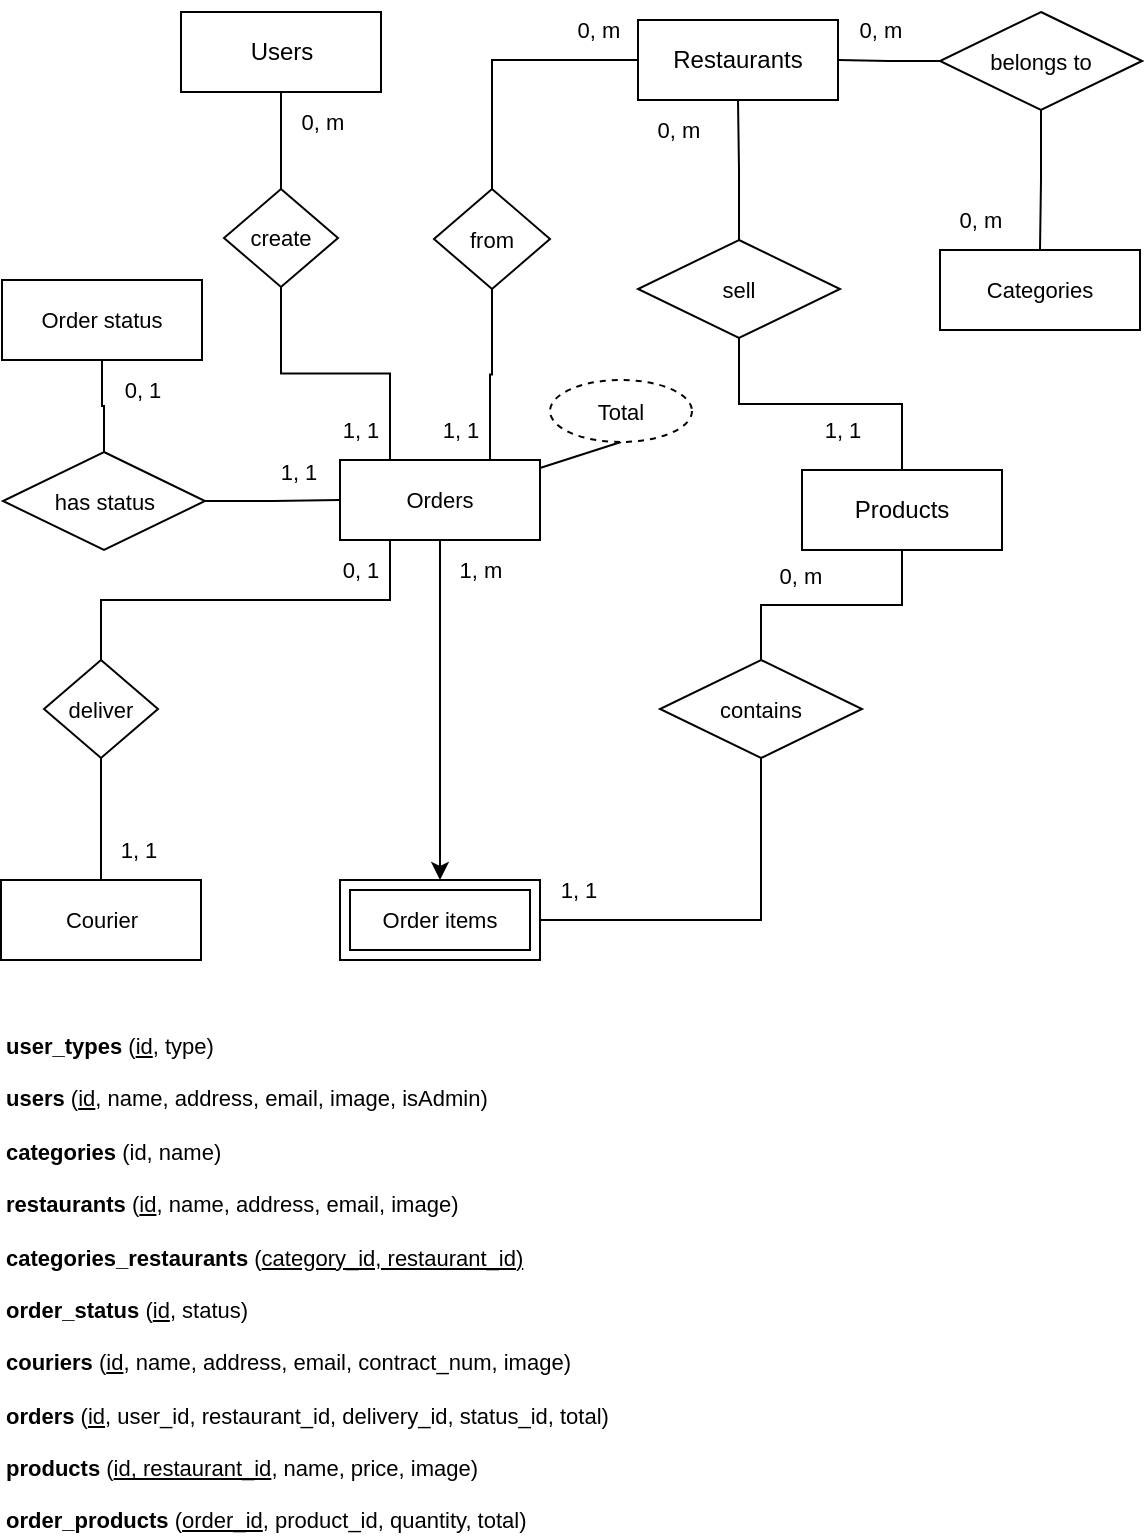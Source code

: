 <mxfile version="24.6.1" type="device">
  <diagram id="R2lEEEUBdFMjLlhIrx00" name="Page-1">
    <mxGraphModel dx="658" dy="501" grid="1" gridSize="10" guides="1" tooltips="1" connect="1" arrows="1" fold="1" page="1" pageScale="1" pageWidth="850" pageHeight="1100" math="0" shadow="0" extFonts="Permanent Marker^https://fonts.googleapis.com/css?family=Permanent+Marker">
      <root>
        <mxCell id="0" />
        <mxCell id="1" parent="0" />
        <mxCell id="Yes6S0NPDf8ja0InqqHs-1" value="Restaurants" style="whiteSpace=wrap;html=1;align=center;" vertex="1" parent="1">
          <mxGeometry x="469" y="360" width="100" height="40" as="geometry" />
        </mxCell>
        <mxCell id="Yes6S0NPDf8ja0InqqHs-3" value="Users" style="whiteSpace=wrap;html=1;align=center;" vertex="1" parent="1">
          <mxGeometry x="240.5" y="356" width="100" height="40" as="geometry" />
        </mxCell>
        <mxCell id="Yes6S0NPDf8ja0InqqHs-18" value="Products" style="whiteSpace=wrap;html=1;align=center;" vertex="1" parent="1">
          <mxGeometry x="551" y="585" width="100" height="40" as="geometry" />
        </mxCell>
        <mxCell id="Yes6S0NPDf8ja0InqqHs-20" style="edgeStyle=orthogonalEdgeStyle;rounded=0;orthogonalLoop=1;jettySize=auto;html=1;entryX=0.5;entryY=1;entryDx=0;entryDy=0;endArrow=none;endFill=0;" edge="1" parent="1" source="Yes6S0NPDf8ja0InqqHs-19" target="Yes6S0NPDf8ja0InqqHs-1">
          <mxGeometry relative="1" as="geometry" />
        </mxCell>
        <mxCell id="Yes6S0NPDf8ja0InqqHs-21" style="edgeStyle=orthogonalEdgeStyle;shape=connector;rounded=0;orthogonalLoop=1;jettySize=auto;html=1;entryX=0.5;entryY=0;entryDx=0;entryDy=0;strokeColor=default;align=center;verticalAlign=middle;fontFamily=Helvetica;fontSize=11;fontColor=default;labelBackgroundColor=default;endArrow=none;endFill=0;" edge="1" parent="1" source="Yes6S0NPDf8ja0InqqHs-19" target="Yes6S0NPDf8ja0InqqHs-18">
          <mxGeometry relative="1" as="geometry" />
        </mxCell>
        <mxCell id="Yes6S0NPDf8ja0InqqHs-19" value="sell" style="shape=rhombus;perimeter=rhombusPerimeter;whiteSpace=wrap;html=1;align=center;fontFamily=Helvetica;fontSize=11;fontColor=default;labelBackgroundColor=default;" vertex="1" parent="1">
          <mxGeometry x="469" y="470" width="101" height="49" as="geometry" />
        </mxCell>
        <mxCell id="Yes6S0NPDf8ja0InqqHs-25" style="edgeStyle=orthogonalEdgeStyle;shape=connector;rounded=0;orthogonalLoop=1;jettySize=auto;html=1;entryX=0.5;entryY=1;entryDx=0;entryDy=0;strokeColor=default;align=center;verticalAlign=middle;fontFamily=Helvetica;fontSize=11;fontColor=default;labelBackgroundColor=default;endArrow=none;endFill=0;exitX=0.25;exitY=0;exitDx=0;exitDy=0;" edge="1" parent="1" source="Yes6S0NPDf8ja0InqqHs-22" target="Yes6S0NPDf8ja0InqqHs-23">
          <mxGeometry relative="1" as="geometry" />
        </mxCell>
        <mxCell id="Yes6S0NPDf8ja0InqqHs-28" style="edgeStyle=orthogonalEdgeStyle;shape=connector;rounded=0;orthogonalLoop=1;jettySize=auto;html=1;entryX=0.5;entryY=0;entryDx=0;entryDy=0;strokeColor=default;align=center;verticalAlign=middle;fontFamily=Helvetica;fontSize=11;fontColor=default;labelBackgroundColor=default;endArrow=classic;endFill=1;" edge="1" parent="1" source="Yes6S0NPDf8ja0InqqHs-22" target="Yes6S0NPDf8ja0InqqHs-30">
          <mxGeometry relative="1" as="geometry">
            <mxPoint x="369.5" y="680" as="targetPoint" />
          </mxGeometry>
        </mxCell>
        <mxCell id="Yes6S0NPDf8ja0InqqHs-35" style="shape=connector;rounded=0;orthogonalLoop=1;jettySize=auto;html=1;entryX=0.5;entryY=1;entryDx=0;entryDy=0;strokeColor=default;align=center;verticalAlign=middle;fontFamily=Helvetica;fontSize=11;fontColor=default;labelBackgroundColor=default;endArrow=none;endFill=0;" edge="1" parent="1" source="Yes6S0NPDf8ja0InqqHs-22" target="Yes6S0NPDf8ja0InqqHs-34">
          <mxGeometry relative="1" as="geometry" />
        </mxCell>
        <mxCell id="Yes6S0NPDf8ja0InqqHs-22" value="Orders" style="whiteSpace=wrap;html=1;align=center;fontFamily=Helvetica;fontSize=11;fontColor=default;labelBackgroundColor=default;" vertex="1" parent="1">
          <mxGeometry x="320" y="580" width="100" height="40" as="geometry" />
        </mxCell>
        <mxCell id="Yes6S0NPDf8ja0InqqHs-24" style="edgeStyle=orthogonalEdgeStyle;shape=connector;rounded=0;orthogonalLoop=1;jettySize=auto;html=1;entryX=0.5;entryY=1;entryDx=0;entryDy=0;strokeColor=default;align=center;verticalAlign=middle;fontFamily=Helvetica;fontSize=11;fontColor=default;labelBackgroundColor=default;endArrow=none;endFill=0;" edge="1" parent="1" source="Yes6S0NPDf8ja0InqqHs-23" target="Yes6S0NPDf8ja0InqqHs-3">
          <mxGeometry relative="1" as="geometry" />
        </mxCell>
        <mxCell id="Yes6S0NPDf8ja0InqqHs-23" value="create" style="shape=rhombus;perimeter=rhombusPerimeter;whiteSpace=wrap;html=1;align=center;fontFamily=Helvetica;fontSize=11;fontColor=default;labelBackgroundColor=default;" vertex="1" parent="1">
          <mxGeometry x="262" y="444.5" width="57" height="49" as="geometry" />
        </mxCell>
        <mxCell id="Yes6S0NPDf8ja0InqqHs-30" value="Order items" style="shape=ext;margin=3;double=1;whiteSpace=wrap;html=1;align=center;fontFamily=Helvetica;fontSize=11;fontColor=default;labelBackgroundColor=default;" vertex="1" parent="1">
          <mxGeometry x="320" y="790" width="100" height="40" as="geometry" />
        </mxCell>
        <mxCell id="Yes6S0NPDf8ja0InqqHs-32" style="edgeStyle=orthogonalEdgeStyle;shape=connector;rounded=0;orthogonalLoop=1;jettySize=auto;html=1;entryX=0.5;entryY=1;entryDx=0;entryDy=0;strokeColor=default;align=center;verticalAlign=middle;fontFamily=Helvetica;fontSize=11;fontColor=default;labelBackgroundColor=default;endArrow=none;endFill=0;exitX=0.5;exitY=0;exitDx=0;exitDy=0;" edge="1" parent="1" source="Yes6S0NPDf8ja0InqqHs-31" target="Yes6S0NPDf8ja0InqqHs-18">
          <mxGeometry relative="1" as="geometry" />
        </mxCell>
        <mxCell id="Yes6S0NPDf8ja0InqqHs-33" style="edgeStyle=orthogonalEdgeStyle;shape=connector;rounded=0;orthogonalLoop=1;jettySize=auto;html=1;entryX=1;entryY=0.5;entryDx=0;entryDy=0;strokeColor=default;align=center;verticalAlign=middle;fontFamily=Helvetica;fontSize=11;fontColor=default;labelBackgroundColor=default;endArrow=none;endFill=0;exitX=0.5;exitY=1;exitDx=0;exitDy=0;" edge="1" parent="1" source="Yes6S0NPDf8ja0InqqHs-31" target="Yes6S0NPDf8ja0InqqHs-30">
          <mxGeometry relative="1" as="geometry" />
        </mxCell>
        <mxCell id="Yes6S0NPDf8ja0InqqHs-31" value="contains" style="shape=rhombus;perimeter=rhombusPerimeter;whiteSpace=wrap;html=1;align=center;fontFamily=Helvetica;fontSize=11;fontColor=default;labelBackgroundColor=default;" vertex="1" parent="1">
          <mxGeometry x="480" y="680" width="101" height="49" as="geometry" />
        </mxCell>
        <mxCell id="Yes6S0NPDf8ja0InqqHs-34" value="Total" style="ellipse;whiteSpace=wrap;html=1;align=center;dashed=1;fontFamily=Helvetica;fontSize=11;fontColor=default;labelBackgroundColor=default;" vertex="1" parent="1">
          <mxGeometry x="425" y="540" width="71" height="31" as="geometry" />
        </mxCell>
        <mxCell id="Yes6S0NPDf8ja0InqqHs-57" value="0, m" style="text;html=1;align=center;verticalAlign=middle;resizable=0;points=[];autosize=1;strokeColor=none;fillColor=none;fontFamily=Helvetica;fontSize=11;fontColor=default;labelBackgroundColor=default;" vertex="1" parent="1">
          <mxGeometry x="290.5" y="396" width="40" height="30" as="geometry" />
        </mxCell>
        <mxCell id="Yes6S0NPDf8ja0InqqHs-58" value="1, 1" style="text;html=1;align=center;verticalAlign=middle;resizable=0;points=[];autosize=1;strokeColor=none;fillColor=none;fontFamily=Helvetica;fontSize=11;fontColor=default;labelBackgroundColor=default;" vertex="1" parent="1">
          <mxGeometry x="310" y="550" width="40" height="30" as="geometry" />
        </mxCell>
        <mxCell id="Yes6S0NPDf8ja0InqqHs-59" value="1, m" style="text;html=1;align=center;verticalAlign=middle;resizable=0;points=[];autosize=1;strokeColor=none;fillColor=none;fontFamily=Helvetica;fontSize=11;fontColor=default;labelBackgroundColor=default;" vertex="1" parent="1">
          <mxGeometry x="370" y="620" width="40" height="30" as="geometry" />
        </mxCell>
        <mxCell id="Yes6S0NPDf8ja0InqqHs-60" value="1, 1" style="text;html=1;align=center;verticalAlign=middle;resizable=0;points=[];autosize=1;strokeColor=none;fillColor=none;fontFamily=Helvetica;fontSize=11;fontColor=default;labelBackgroundColor=default;" vertex="1" parent="1">
          <mxGeometry x="419" y="780" width="40" height="30" as="geometry" />
        </mxCell>
        <mxCell id="Yes6S0NPDf8ja0InqqHs-61" value="0, m" style="text;html=1;align=center;verticalAlign=middle;resizable=0;points=[];autosize=1;strokeColor=none;fillColor=none;fontFamily=Helvetica;fontSize=11;fontColor=default;labelBackgroundColor=default;" vertex="1" parent="1">
          <mxGeometry x="530" y="623" width="40" height="30" as="geometry" />
        </mxCell>
        <mxCell id="Yes6S0NPDf8ja0InqqHs-62" value="1, 1" style="text;html=1;align=center;verticalAlign=middle;resizable=0;points=[];autosize=1;strokeColor=none;fillColor=none;fontFamily=Helvetica;fontSize=11;fontColor=default;labelBackgroundColor=default;" vertex="1" parent="1">
          <mxGeometry x="551" y="550" width="40" height="30" as="geometry" />
        </mxCell>
        <mxCell id="Yes6S0NPDf8ja0InqqHs-63" value="0, m" style="text;html=1;align=center;verticalAlign=middle;resizable=0;points=[];autosize=1;strokeColor=none;fillColor=none;fontFamily=Helvetica;fontSize=11;fontColor=default;labelBackgroundColor=default;" vertex="1" parent="1">
          <mxGeometry x="469" y="400" width="40" height="30" as="geometry" />
        </mxCell>
        <mxCell id="Yes6S0NPDf8ja0InqqHs-64" value="&lt;div&gt;&lt;b&gt;user_types&lt;/b&gt; (&lt;u&gt;id&lt;/u&gt;, type)&lt;br&gt;&lt;/div&gt;&lt;div&gt;&lt;br&gt;&lt;/div&gt;&lt;b&gt;users&lt;/b&gt; (&lt;u&gt;id&lt;/u&gt;, name, address, email, image, isAdmin)&lt;div&gt;&lt;br&gt;&lt;/div&gt;&lt;div&gt;&lt;b&gt;categories&lt;/b&gt; (id, name)&lt;br&gt;&lt;div&gt;&lt;br&gt;&lt;/div&gt;&lt;div&gt;&lt;b&gt;restaurants&lt;/b&gt; (&lt;u&gt;id&lt;/u&gt;, name, address, email, image)&lt;/div&gt;&lt;div&gt;&lt;br&gt;&lt;/div&gt;&lt;div&gt;&lt;b&gt;categories_restaurants&lt;/b&gt; (&lt;u&gt;category_id, restaurant_id)&lt;/u&gt;&lt;/div&gt;&lt;div&gt;&lt;br&gt;&lt;/div&gt;&lt;div&gt;&lt;b&gt;order_status&lt;/b&gt; (&lt;u&gt;id&lt;/u&gt;, status)&lt;/div&gt;&lt;div&gt;&lt;br&gt;&lt;/div&gt;&lt;div&gt;&lt;b&gt;couriers&lt;/b&gt; (&lt;u&gt;id&lt;/u&gt;, name, address, email, contract_num, image)&lt;/div&gt;&lt;div&gt;&lt;br&gt;&lt;/div&gt;&lt;div&gt;&lt;b&gt;orders&lt;/b&gt; (&lt;u&gt;id&lt;/u&gt;, user_id, restaurant_id, delivery_id, status_id, total)&lt;/div&gt;&lt;div&gt;&lt;br&gt;&lt;/div&gt;&lt;div&gt;&lt;b&gt;products&lt;/b&gt; (&lt;u&gt;id, restaurant_id&lt;/u&gt;, name, price, image)&lt;/div&gt;&lt;div&gt;&lt;br&gt;&lt;/div&gt;&lt;div&gt;&lt;b&gt;order_products&lt;/b&gt;&amp;nbsp;(&lt;u&gt;order_id&lt;/u&gt;, product_id, quantity, total)&lt;/div&gt;&lt;/div&gt;" style="text;html=1;align=left;verticalAlign=top;whiteSpace=wrap;rounded=0;fontFamily=Helvetica;fontSize=11;fontColor=default;labelBackgroundColor=default;" vertex="1" parent="1">
          <mxGeometry x="151" y="860" width="339" height="190" as="geometry" />
        </mxCell>
        <mxCell id="Yes6S0NPDf8ja0InqqHs-67" style="edgeStyle=orthogonalEdgeStyle;shape=connector;rounded=0;orthogonalLoop=1;jettySize=auto;html=1;entryX=0.5;entryY=0;entryDx=0;entryDy=0;strokeColor=default;align=center;verticalAlign=middle;fontFamily=Helvetica;fontSize=11;fontColor=default;labelBackgroundColor=default;endArrow=none;endFill=0;" edge="1" parent="1" source="Yes6S0NPDf8ja0InqqHs-65" target="Yes6S0NPDf8ja0InqqHs-66">
          <mxGeometry relative="1" as="geometry" />
        </mxCell>
        <mxCell id="Yes6S0NPDf8ja0InqqHs-68" style="edgeStyle=orthogonalEdgeStyle;shape=connector;rounded=0;orthogonalLoop=1;jettySize=auto;html=1;entryX=1;entryY=0.5;entryDx=0;entryDy=0;strokeColor=default;align=center;verticalAlign=middle;fontFamily=Helvetica;fontSize=11;fontColor=default;labelBackgroundColor=default;endArrow=none;endFill=0;" edge="1" parent="1" source="Yes6S0NPDf8ja0InqqHs-65" target="Yes6S0NPDf8ja0InqqHs-1">
          <mxGeometry relative="1" as="geometry" />
        </mxCell>
        <mxCell id="Yes6S0NPDf8ja0InqqHs-65" value="belongs to" style="shape=rhombus;perimeter=rhombusPerimeter;whiteSpace=wrap;html=1;align=center;fontFamily=Helvetica;fontSize=11;fontColor=default;labelBackgroundColor=default;" vertex="1" parent="1">
          <mxGeometry x="620" y="356" width="101" height="49" as="geometry" />
        </mxCell>
        <mxCell id="Yes6S0NPDf8ja0InqqHs-66" value="Categories" style="whiteSpace=wrap;html=1;align=center;fontFamily=Helvetica;fontSize=11;fontColor=default;labelBackgroundColor=default;" vertex="1" parent="1">
          <mxGeometry x="620" y="475" width="100" height="40" as="geometry" />
        </mxCell>
        <mxCell id="Yes6S0NPDf8ja0InqqHs-69" value="0, m" style="text;html=1;align=center;verticalAlign=middle;resizable=0;points=[];autosize=1;strokeColor=none;fillColor=none;fontFamily=Helvetica;fontSize=11;fontColor=default;labelBackgroundColor=default;" vertex="1" parent="1">
          <mxGeometry x="570" y="350" width="40" height="30" as="geometry" />
        </mxCell>
        <mxCell id="Yes6S0NPDf8ja0InqqHs-70" value="0, m" style="text;html=1;align=center;verticalAlign=middle;resizable=0;points=[];autosize=1;strokeColor=none;fillColor=none;fontFamily=Helvetica;fontSize=11;fontColor=default;labelBackgroundColor=default;" vertex="1" parent="1">
          <mxGeometry x="620" y="444.5" width="40" height="30" as="geometry" />
        </mxCell>
        <mxCell id="Yes6S0NPDf8ja0InqqHs-71" style="edgeStyle=orthogonalEdgeStyle;shape=connector;rounded=0;orthogonalLoop=1;jettySize=auto;html=1;entryX=0.5;entryY=1;entryDx=0;entryDy=0;strokeColor=default;align=center;verticalAlign=middle;fontFamily=Helvetica;fontSize=11;fontColor=default;labelBackgroundColor=default;endArrow=none;endFill=0;exitX=0.5;exitY=0;exitDx=0;exitDy=0;" edge="1" parent="1" target="Yes6S0NPDf8ja0InqqHs-73" source="Yes6S0NPDf8ja0InqqHs-83">
          <mxGeometry relative="1" as="geometry">
            <mxPoint x="221" y="774.48" as="sourcePoint" />
          </mxGeometry>
        </mxCell>
        <mxCell id="Yes6S0NPDf8ja0InqqHs-72" style="edgeStyle=orthogonalEdgeStyle;shape=connector;rounded=0;orthogonalLoop=1;jettySize=auto;html=1;entryX=0.25;entryY=1;entryDx=0;entryDy=0;strokeColor=default;align=center;verticalAlign=middle;fontFamily=Helvetica;fontSize=11;fontColor=default;labelBackgroundColor=default;endArrow=none;endFill=0;exitX=0.5;exitY=0;exitDx=0;exitDy=0;" edge="1" parent="1" source="Yes6S0NPDf8ja0InqqHs-73" target="Yes6S0NPDf8ja0InqqHs-22">
          <mxGeometry relative="1" as="geometry">
            <mxPoint x="219.82" y="634.52" as="targetPoint" />
          </mxGeometry>
        </mxCell>
        <mxCell id="Yes6S0NPDf8ja0InqqHs-73" value="deliver" style="shape=rhombus;perimeter=rhombusPerimeter;whiteSpace=wrap;html=1;align=center;fontFamily=Helvetica;fontSize=11;fontColor=default;labelBackgroundColor=default;" vertex="1" parent="1">
          <mxGeometry x="172" y="680" width="57" height="49" as="geometry" />
        </mxCell>
        <mxCell id="Yes6S0NPDf8ja0InqqHs-74" value="1, 1" style="text;html=1;align=center;verticalAlign=middle;resizable=0;points=[];autosize=1;strokeColor=none;fillColor=none;fontFamily=Helvetica;fontSize=11;fontColor=default;labelBackgroundColor=default;" vertex="1" parent="1">
          <mxGeometry x="198.5" y="760" width="40" height="30" as="geometry" />
        </mxCell>
        <mxCell id="Yes6S0NPDf8ja0InqqHs-75" value="0, 1" style="text;html=1;align=center;verticalAlign=middle;resizable=0;points=[];autosize=1;strokeColor=none;fillColor=none;fontFamily=Helvetica;fontSize=11;fontColor=default;labelBackgroundColor=default;" vertex="1" parent="1">
          <mxGeometry x="310" y="620" width="40" height="30" as="geometry" />
        </mxCell>
        <mxCell id="Yes6S0NPDf8ja0InqqHs-78" style="edgeStyle=orthogonalEdgeStyle;shape=connector;rounded=0;orthogonalLoop=1;jettySize=auto;html=1;entryX=0.5;entryY=0;entryDx=0;entryDy=0;strokeColor=default;align=center;verticalAlign=middle;fontFamily=Helvetica;fontSize=11;fontColor=default;labelBackgroundColor=default;endArrow=none;endFill=0;" edge="1" parent="1" source="Yes6S0NPDf8ja0InqqHs-76" target="Yes6S0NPDf8ja0InqqHs-77">
          <mxGeometry relative="1" as="geometry" />
        </mxCell>
        <mxCell id="Yes6S0NPDf8ja0InqqHs-76" value="Order status" style="whiteSpace=wrap;html=1;align=center;fontFamily=Helvetica;fontSize=11;fontColor=default;labelBackgroundColor=default;" vertex="1" parent="1">
          <mxGeometry x="151" y="490" width="100" height="40" as="geometry" />
        </mxCell>
        <mxCell id="Yes6S0NPDf8ja0InqqHs-79" style="edgeStyle=orthogonalEdgeStyle;shape=connector;rounded=0;orthogonalLoop=1;jettySize=auto;html=1;entryX=0;entryY=0.5;entryDx=0;entryDy=0;strokeColor=default;align=center;verticalAlign=middle;fontFamily=Helvetica;fontSize=11;fontColor=default;labelBackgroundColor=default;endArrow=none;endFill=0;" edge="1" parent="1" source="Yes6S0NPDf8ja0InqqHs-77" target="Yes6S0NPDf8ja0InqqHs-22">
          <mxGeometry relative="1" as="geometry" />
        </mxCell>
        <mxCell id="Yes6S0NPDf8ja0InqqHs-77" value="has status" style="shape=rhombus;perimeter=rhombusPerimeter;whiteSpace=wrap;html=1;align=center;fontFamily=Helvetica;fontSize=11;fontColor=default;labelBackgroundColor=default;" vertex="1" parent="1">
          <mxGeometry x="151.5" y="576" width="101" height="49" as="geometry" />
        </mxCell>
        <mxCell id="Yes6S0NPDf8ja0InqqHs-80" value="1, 1" style="text;html=1;align=center;verticalAlign=middle;resizable=0;points=[];autosize=1;strokeColor=none;fillColor=none;fontFamily=Helvetica;fontSize=11;fontColor=default;labelBackgroundColor=default;" vertex="1" parent="1">
          <mxGeometry x="279" y="571" width="40" height="30" as="geometry" />
        </mxCell>
        <mxCell id="Yes6S0NPDf8ja0InqqHs-81" value="0, 1" style="text;html=1;align=center;verticalAlign=middle;resizable=0;points=[];autosize=1;strokeColor=none;fillColor=none;fontFamily=Helvetica;fontSize=11;fontColor=default;labelBackgroundColor=default;" vertex="1" parent="1">
          <mxGeometry x="200.5" y="530" width="40" height="30" as="geometry" />
        </mxCell>
        <mxCell id="Yes6S0NPDf8ja0InqqHs-83" value="Courier" style="whiteSpace=wrap;html=1;align=center;fontFamily=Helvetica;fontSize=11;labelBackgroundColor=default;" vertex="1" parent="1">
          <mxGeometry x="150.5" y="790" width="100" height="40" as="geometry" />
        </mxCell>
        <mxCell id="Yes6S0NPDf8ja0InqqHs-85" style="edgeStyle=orthogonalEdgeStyle;shape=connector;rounded=0;orthogonalLoop=1;jettySize=auto;html=1;entryX=0;entryY=0.5;entryDx=0;entryDy=0;strokeColor=default;align=center;verticalAlign=middle;fontFamily=Helvetica;fontSize=11;fontColor=default;labelBackgroundColor=default;endArrow=none;endFill=0;exitX=0.5;exitY=0;exitDx=0;exitDy=0;" edge="1" parent="1" source="Yes6S0NPDf8ja0InqqHs-84" target="Yes6S0NPDf8ja0InqqHs-1">
          <mxGeometry relative="1" as="geometry" />
        </mxCell>
        <mxCell id="Yes6S0NPDf8ja0InqqHs-86" style="edgeStyle=orthogonalEdgeStyle;shape=connector;rounded=0;orthogonalLoop=1;jettySize=auto;html=1;entryX=0.75;entryY=0;entryDx=0;entryDy=0;strokeColor=default;align=center;verticalAlign=middle;fontFamily=Helvetica;fontSize=11;fontColor=default;labelBackgroundColor=default;endArrow=none;endFill=0;" edge="1" parent="1" source="Yes6S0NPDf8ja0InqqHs-84" target="Yes6S0NPDf8ja0InqqHs-22">
          <mxGeometry relative="1" as="geometry" />
        </mxCell>
        <mxCell id="Yes6S0NPDf8ja0InqqHs-84" value="from" style="shape=rhombus;perimeter=rhombusPerimeter;whiteSpace=wrap;html=1;align=center;fontFamily=Helvetica;fontSize=11;fontColor=default;labelBackgroundColor=default;" vertex="1" parent="1">
          <mxGeometry x="367" y="444.5" width="58" height="50" as="geometry" />
        </mxCell>
        <mxCell id="Yes6S0NPDf8ja0InqqHs-87" value="0, m" style="text;html=1;align=center;verticalAlign=middle;resizable=0;points=[];autosize=1;strokeColor=none;fillColor=none;fontFamily=Helvetica;fontSize=11;fontColor=default;labelBackgroundColor=default;" vertex="1" parent="1">
          <mxGeometry x="429" y="350" width="40" height="30" as="geometry" />
        </mxCell>
        <mxCell id="Yes6S0NPDf8ja0InqqHs-88" value="1, 1" style="text;html=1;align=center;verticalAlign=middle;resizable=0;points=[];autosize=1;strokeColor=none;fillColor=none;fontFamily=Helvetica;fontSize=11;fontColor=default;labelBackgroundColor=default;" vertex="1" parent="1">
          <mxGeometry x="360" y="550" width="40" height="30" as="geometry" />
        </mxCell>
      </root>
    </mxGraphModel>
  </diagram>
</mxfile>
